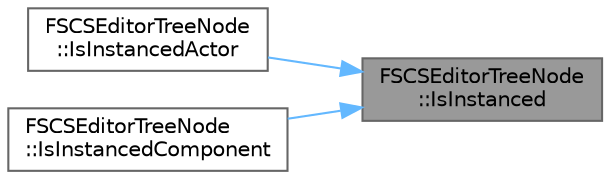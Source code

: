 digraph "FSCSEditorTreeNode::IsInstanced"
{
 // INTERACTIVE_SVG=YES
 // LATEX_PDF_SIZE
  bgcolor="transparent";
  edge [fontname=Helvetica,fontsize=10,labelfontname=Helvetica,labelfontsize=10];
  node [fontname=Helvetica,fontsize=10,shape=box,height=0.2,width=0.4];
  rankdir="RL";
  Node1 [id="Node000001",label="FSCSEditorTreeNode\l::IsInstanced",height=0.2,width=0.4,color="gray40", fillcolor="grey60", style="filled", fontcolor="black",tooltip=" "];
  Node1 -> Node2 [id="edge1_Node000001_Node000002",dir="back",color="steelblue1",style="solid",tooltip=" "];
  Node2 [id="Node000002",label="FSCSEditorTreeNode\l::IsInstancedActor",height=0.2,width=0.4,color="grey40", fillcolor="white", style="filled",URL="$d3/deb/classFSCSEditorTreeNode.html#a63537ce5f25a8425e0ab209d356c2944",tooltip=" "];
  Node1 -> Node3 [id="edge2_Node000001_Node000003",dir="back",color="steelblue1",style="solid",tooltip=" "];
  Node3 [id="Node000003",label="FSCSEditorTreeNode\l::IsInstancedComponent",height=0.2,width=0.4,color="grey40", fillcolor="white", style="filled",URL="$d3/deb/classFSCSEditorTreeNode.html#aa2a8921be27c72f6c9ab1b9baccb2395",tooltip=" "];
}
